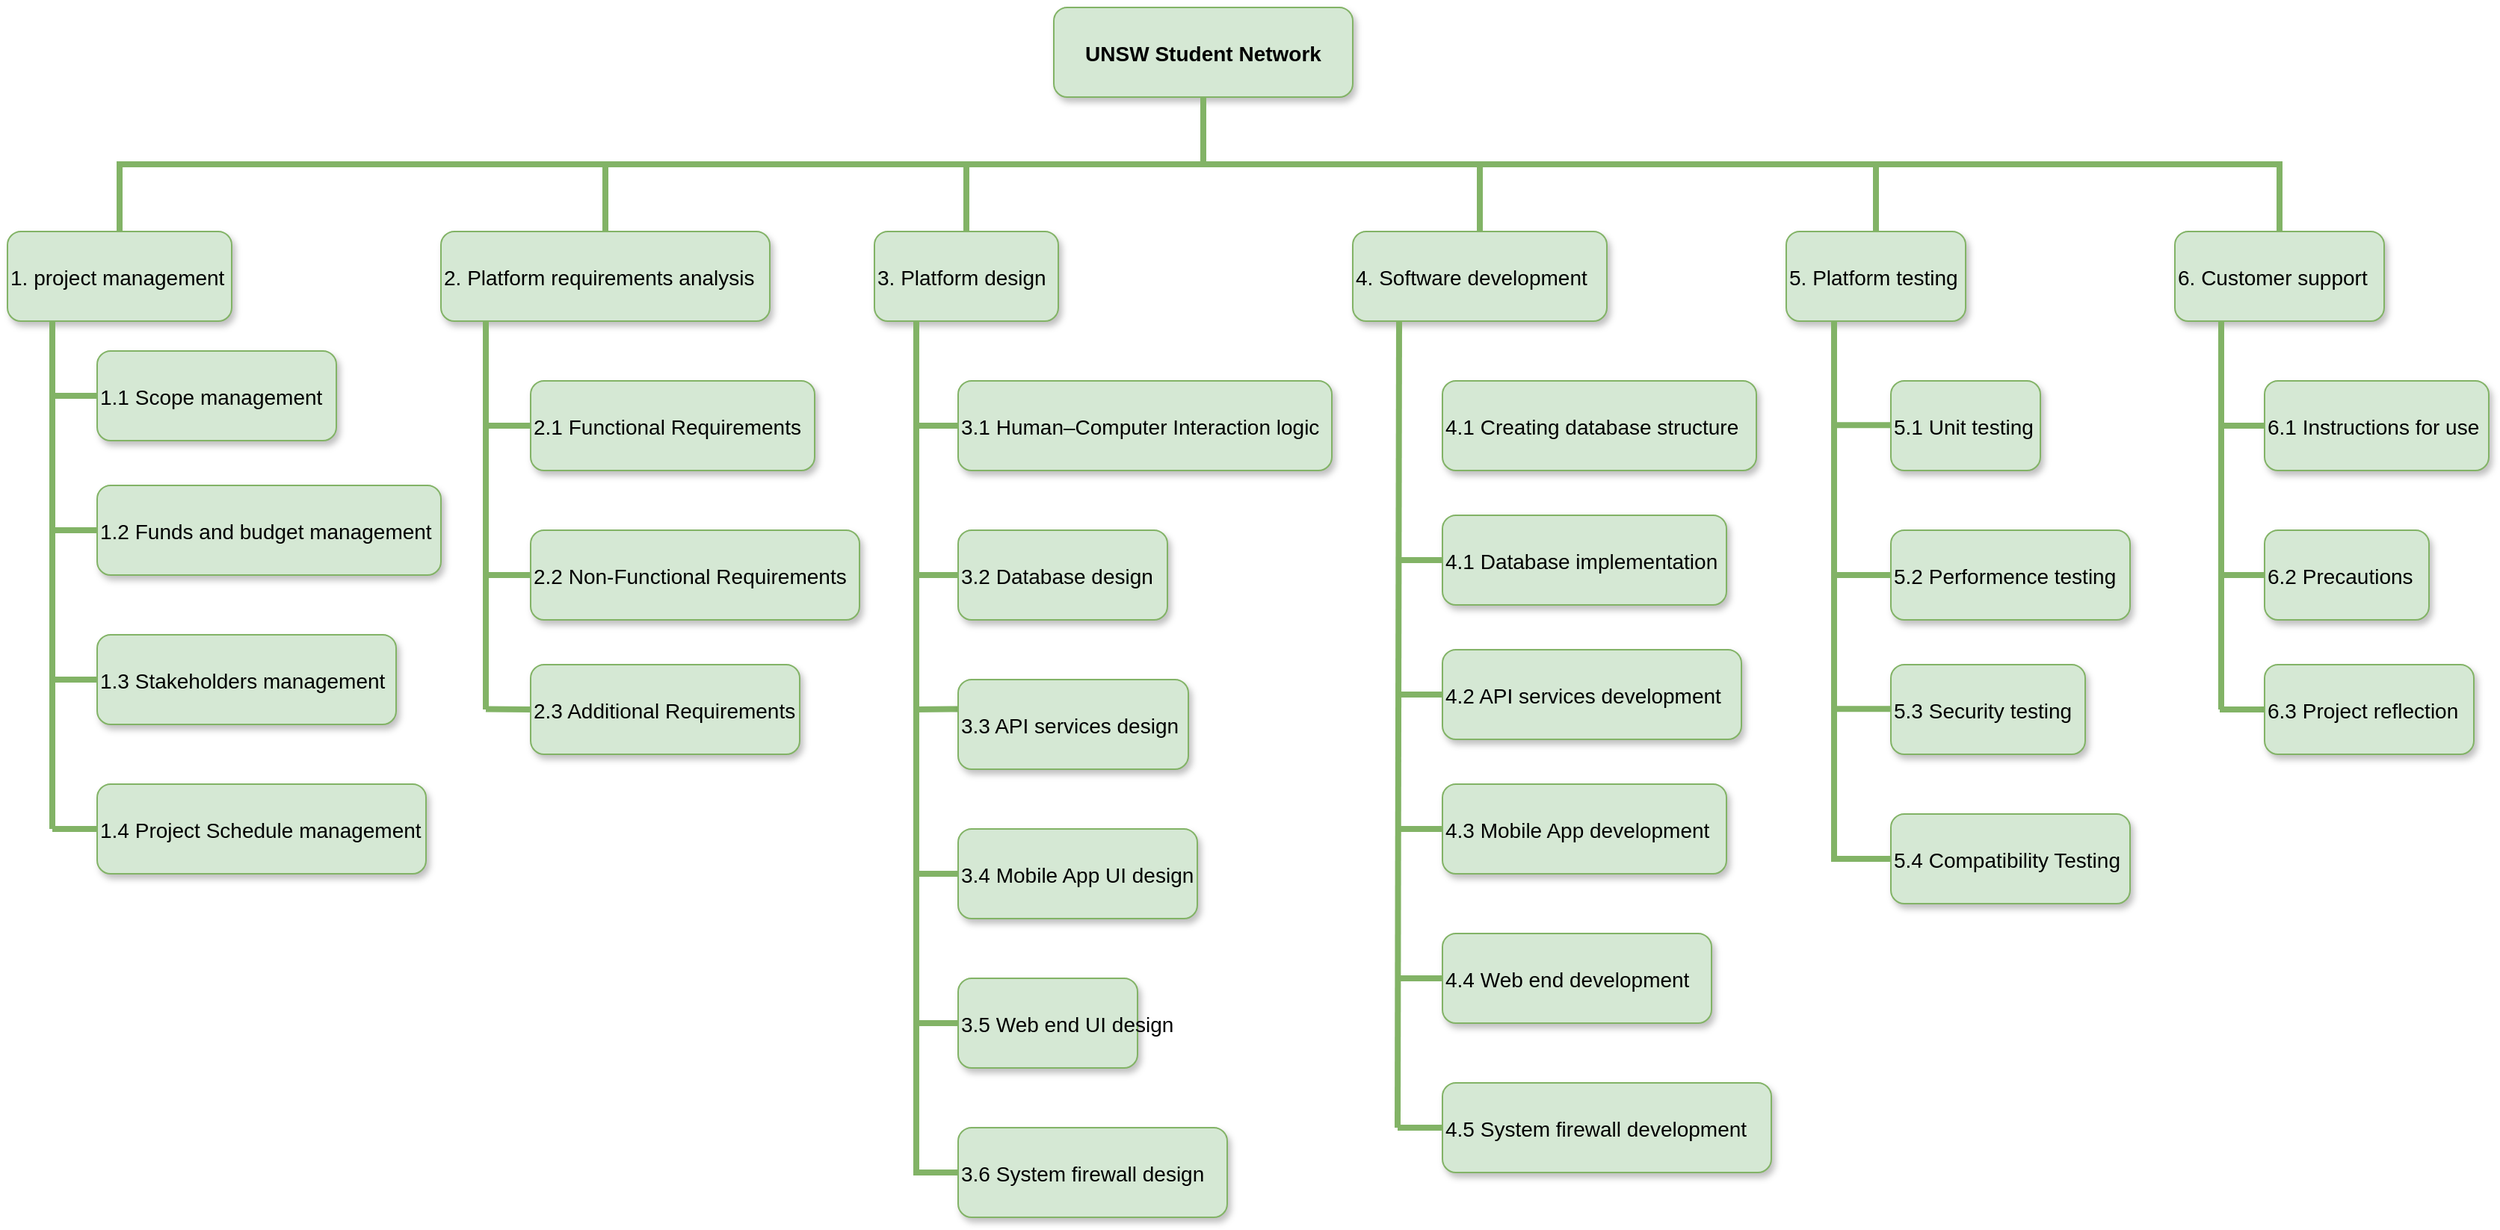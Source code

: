 <mxfile version="21.8.2" type="github">
  <diagram name="Page-1" id="97916047-d0de-89f5-080d-49f4d83e522f">
    <mxGraphModel dx="1134" dy="717" grid="1" gridSize="10" guides="1" tooltips="1" connect="1" arrows="1" fold="1" page="1" pageScale="1.5" pageWidth="1169" pageHeight="827" background="none" math="0" shadow="0">
      <root>
        <mxCell id="0" />
        <mxCell id="1" parent="0" />
        <mxCell id="2" value="UNSW Student Network" style="rounded=1;fillColor=#d5e8d4;strokeColor=#82b366;shadow=1;fontStyle=1;fontSize=14;align=center;" parent="1" vertex="1">
          <mxGeometry x="710" y="180" width="200" height="60" as="geometry" />
        </mxCell>
        <mxCell id="5" value="3. Platform design" style="rounded=1;fillColor=#d5e8d4;strokeColor=#82b366;shadow=1;fontStyle=0;fontSize=14;align=left;" parent="1" vertex="1">
          <mxGeometry x="590" y="330" width="123" height="60" as="geometry" />
        </mxCell>
        <mxCell id="6" value="1. project management" style="rounded=1;fillColor=#d5e8d4;strokeColor=#82b366;shadow=1;fontStyle=0;fontSize=14;align=left;" parent="1" vertex="1">
          <mxGeometry x="10" y="330" width="150" height="60" as="geometry" />
        </mxCell>
        <mxCell id="spksn7wkr87Tgkmr4TmV-58" value="" style="elbow=vertical;strokeWidth=4;endArrow=none;endFill=0;fontStyle=0;strokeColor=#82b366;fillColor=#d5e8d4;exitX=0.5;exitY=1;exitDx=0;exitDy=0;edgeStyle=orthogonalEdgeStyle;align=left;" parent="1" edge="1">
          <mxGeometry x="22" y="165.5" width="100" height="100" as="geometry">
            <mxPoint x="40" y="390" as="sourcePoint" />
            <mxPoint x="40" y="730" as="targetPoint" />
          </mxGeometry>
        </mxCell>
        <mxCell id="spksn7wkr87Tgkmr4TmV-60" value="1.1 Scope management" style="rounded=1;fillColor=#d5e8d4;strokeColor=#82B366;shadow=1;fontStyle=0;fontSize=14;align=left;" parent="1" vertex="1">
          <mxGeometry x="70" y="410" width="160" height="60" as="geometry" />
        </mxCell>
        <mxCell id="spksn7wkr87Tgkmr4TmV-61" value="" style="endArrow=none;html=1;rounded=1;entryX=0;entryY=0.5;entryDx=0;entryDy=0;strokeColor=#82B366;strokeWidth=4;endFill=0;fontStyle=0;align=left;" parent="1" target="spksn7wkr87Tgkmr4TmV-60" edge="1">
          <mxGeometry width="50" height="50" relative="1" as="geometry">
            <mxPoint x="40" y="440" as="sourcePoint" />
            <mxPoint x="130" y="540" as="targetPoint" />
          </mxGeometry>
        </mxCell>
        <mxCell id="spksn7wkr87Tgkmr4TmV-62" value="1.2 Funds and budget management" style="rounded=1;fillColor=#d5e8d4;strokeColor=#82B366;shadow=1;fontStyle=0;fontSize=14;align=left;" parent="1" vertex="1">
          <mxGeometry x="70" y="500" width="230" height="60" as="geometry" />
        </mxCell>
        <mxCell id="spksn7wkr87Tgkmr4TmV-63" value="" style="endArrow=none;html=1;rounded=1;entryX=0;entryY=0.5;entryDx=0;entryDy=0;strokeColor=#82B366;strokeWidth=4;endFill=0;fontStyle=0;align=left;" parent="1" target="spksn7wkr87Tgkmr4TmV-62" edge="1">
          <mxGeometry width="50" height="50" relative="1" as="geometry">
            <mxPoint x="40" y="530" as="sourcePoint" />
            <mxPoint x="100" y="450" as="targetPoint" />
          </mxGeometry>
        </mxCell>
        <mxCell id="spksn7wkr87Tgkmr4TmV-64" value="1.3 Stakeholders management" style="rounded=1;fillColor=#d5e8d4;strokeColor=#82B366;shadow=1;fontStyle=0;fontSize=14;align=left;" parent="1" vertex="1">
          <mxGeometry x="70" y="600" width="200" height="60" as="geometry" />
        </mxCell>
        <mxCell id="spksn7wkr87Tgkmr4TmV-65" value="" style="endArrow=none;html=1;rounded=1;entryX=0;entryY=0.5;entryDx=0;entryDy=0;strokeColor=#82B366;strokeWidth=4;endFill=0;fontStyle=0;align=left;" parent="1" target="spksn7wkr87Tgkmr4TmV-64" edge="1">
          <mxGeometry width="50" height="50" relative="1" as="geometry">
            <mxPoint x="40" y="630" as="sourcePoint" />
            <mxPoint x="100" y="540" as="targetPoint" />
          </mxGeometry>
        </mxCell>
        <mxCell id="spksn7wkr87Tgkmr4TmV-66" value="1.4 Project Schedule management" style="rounded=1;fillColor=#d5e8d4;strokeColor=#82B366;shadow=1;fontStyle=0;fontSize=14;align=left;" parent="1" vertex="1">
          <mxGeometry x="70" y="700" width="220" height="60" as="geometry" />
        </mxCell>
        <mxCell id="spksn7wkr87Tgkmr4TmV-67" value="" style="endArrow=none;html=1;rounded=1;entryX=0;entryY=0.5;entryDx=0;entryDy=0;strokeColor=#82B366;strokeWidth=4;endFill=0;fontStyle=0;align=left;" parent="1" target="spksn7wkr87Tgkmr4TmV-66" edge="1">
          <mxGeometry width="50" height="50" relative="1" as="geometry">
            <mxPoint x="40" y="730" as="sourcePoint" />
            <mxPoint x="100" y="640" as="targetPoint" />
          </mxGeometry>
        </mxCell>
        <mxCell id="spksn7wkr87Tgkmr4TmV-72" value="" style="endArrow=none;html=1;rounded=1;strokeColor=#82B366;strokeWidth=4;endFill=0;exitX=0.5;exitY=1;exitDx=0;exitDy=0;fontStyle=0;align=left;" parent="1" edge="1">
          <mxGeometry width="50" height="50" relative="1" as="geometry">
            <mxPoint x="618" y="390" as="sourcePoint" />
            <mxPoint x="618" y="960" as="targetPoint" />
          </mxGeometry>
        </mxCell>
        <mxCell id="spksn7wkr87Tgkmr4TmV-74" value="3.5 Web end UI design" style="rounded=1;fillColor=#d5e8d4;strokeColor=#82B366;shadow=1;fontStyle=0;fontSize=14;align=left;" parent="1" vertex="1">
          <mxGeometry x="646" y="830" width="120" height="60" as="geometry" />
        </mxCell>
        <mxCell id="spksn7wkr87Tgkmr4TmV-75" value="3.2 Database design" style="rounded=1;fillColor=#d5e8d4;strokeColor=#82B366;shadow=1;fontStyle=0;fontSize=14;align=left;" parent="1" vertex="1">
          <mxGeometry x="646" y="530" width="140" height="60" as="geometry" />
        </mxCell>
        <mxCell id="spksn7wkr87Tgkmr4TmV-76" value="3.4 Mobile App UI design" style="rounded=1;fillColor=#d5e8d4;strokeColor=#82B366;shadow=1;fontStyle=0;fontSize=14;align=left;" parent="1" vertex="1">
          <mxGeometry x="646" y="730" width="160" height="60" as="geometry" />
        </mxCell>
        <mxCell id="spksn7wkr87Tgkmr4TmV-77" value="2. Platform requirements analysis" style="rounded=1;fillColor=#d5e8d4;strokeColor=#82b366;shadow=1;fontStyle=0;fontSize=14;align=left;" parent="1" vertex="1">
          <mxGeometry x="300" y="330" width="220" height="60" as="geometry" />
        </mxCell>
        <mxCell id="spksn7wkr87Tgkmr4TmV-78" style="edgeStyle=orthogonalEdgeStyle;rounded=0;orthogonalLoop=1;jettySize=auto;html=1;exitX=0.5;exitY=1;exitDx=0;exitDy=0;fontStyle=0;align=left;" parent="1" edge="1">
          <mxGeometry relative="1" as="geometry">
            <mxPoint x="180" y="870" as="sourcePoint" />
            <mxPoint x="180" y="870" as="targetPoint" />
          </mxGeometry>
        </mxCell>
        <mxCell id="spksn7wkr87Tgkmr4TmV-79" value="3.1 Human–Computer Interaction logic" style="rounded=1;fillColor=#d5e8d4;strokeColor=#82B366;shadow=1;fontStyle=0;fontSize=14;align=left;" parent="1" vertex="1">
          <mxGeometry x="646" y="430" width="250" height="60" as="geometry" />
        </mxCell>
        <mxCell id="spksn7wkr87Tgkmr4TmV-80" value="3.6 System firewall design" style="rounded=1;fillColor=#d5e8d4;strokeColor=#82B366;shadow=1;fontStyle=0;fontSize=14;align=left;" parent="1" vertex="1">
          <mxGeometry x="646" y="930" width="180" height="60" as="geometry" />
        </mxCell>
        <mxCell id="spksn7wkr87Tgkmr4TmV-81" value="2.1 Functional Requirements " style="rounded=1;fillColor=#d5e8d4;strokeColor=#82B366;shadow=1;fontStyle=0;fontSize=14;align=left;" parent="1" vertex="1">
          <mxGeometry x="360" y="430" width="190" height="60" as="geometry" />
        </mxCell>
        <mxCell id="spksn7wkr87Tgkmr4TmV-82" value="2.2 Non-Functional Requirements" style="rounded=1;fillColor=#d5e8d4;strokeColor=#82B366;shadow=1;fontStyle=0;fontSize=14;align=left;" parent="1" vertex="1">
          <mxGeometry x="360" y="530" width="220" height="60" as="geometry" />
        </mxCell>
        <mxCell id="spksn7wkr87Tgkmr4TmV-83" value="2.3 Additional Requirements " style="rounded=1;fillColor=#d5e8d4;strokeColor=#82B366;shadow=1;fontStyle=0;fontSize=14;align=left;" parent="1" vertex="1">
          <mxGeometry x="360" y="620" width="180" height="60" as="geometry" />
        </mxCell>
        <mxCell id="spksn7wkr87Tgkmr4TmV-86" value="4. Software development" style="rounded=1;fillColor=#d5e8d4;strokeColor=#82b366;shadow=1;fontStyle=0;fontSize=14;align=left;" parent="1" vertex="1">
          <mxGeometry x="910" y="330" width="170" height="60" as="geometry" />
        </mxCell>
        <mxCell id="spksn7wkr87Tgkmr4TmV-87" value="4.5 System firewall development" style="rounded=1;fillColor=#d5e8d4;strokeColor=#82b366;shadow=1;fontStyle=0;fontSize=14;align=left;" parent="1" vertex="1">
          <mxGeometry x="970" y="900" width="220" height="60" as="geometry" />
        </mxCell>
        <mxCell id="spksn7wkr87Tgkmr4TmV-88" value="" style="endArrow=none;html=1;rounded=1;strokeColor=#82B366;strokeWidth=4;endFill=0;exitX=0.25;exitY=1;exitDx=0;exitDy=0;fontStyle=0;align=left;" parent="1" edge="1">
          <mxGeometry width="50" height="50" relative="1" as="geometry">
            <mxPoint x="330" y="390" as="sourcePoint" />
            <mxPoint x="330" y="650" as="targetPoint" />
          </mxGeometry>
        </mxCell>
        <mxCell id="spksn7wkr87Tgkmr4TmV-94" value="" style="endArrow=none;html=1;rounded=1;strokeColor=#82B366;strokeWidth=4;endFill=0;entryX=0;entryY=0.5;entryDx=0;entryDy=0;fontStyle=0;align=left;" parent="1" target="spksn7wkr87Tgkmr4TmV-82" edge="1">
          <mxGeometry width="50" height="50" relative="1" as="geometry">
            <mxPoint x="330" y="560" as="sourcePoint" />
            <mxPoint x="350" y="570" as="targetPoint" />
          </mxGeometry>
        </mxCell>
        <mxCell id="spksn7wkr87Tgkmr4TmV-95" value="" style="endArrow=none;html=1;rounded=1;entryX=0;entryY=0.5;entryDx=0;entryDy=0;strokeColor=#82B366;strokeWidth=4;endFill=0;fontStyle=0;align=left;" parent="1" target="spksn7wkr87Tgkmr4TmV-81" edge="1">
          <mxGeometry width="50" height="50" relative="1" as="geometry">
            <mxPoint x="330" y="460" as="sourcePoint" />
            <mxPoint x="350" y="470" as="targetPoint" />
          </mxGeometry>
        </mxCell>
        <mxCell id="spksn7wkr87Tgkmr4TmV-96" value="" style="endArrow=none;html=1;rounded=1;strokeColor=#82B366;strokeWidth=4;endFill=0;entryX=0;entryY=0.5;entryDx=0;entryDy=0;fontStyle=0;align=left;" parent="1" target="spksn7wkr87Tgkmr4TmV-83" edge="1">
          <mxGeometry width="50" height="50" relative="1" as="geometry">
            <mxPoint x="330" y="649.71" as="sourcePoint" />
            <mxPoint x="350" y="670" as="targetPoint" />
          </mxGeometry>
        </mxCell>
        <mxCell id="spksn7wkr87Tgkmr4TmV-97" value="4.4 Web end development" style="rounded=1;fillColor=#d5e8d4;strokeColor=#82B366;shadow=1;fontStyle=0;fontSize=14;align=left;" parent="1" vertex="1">
          <mxGeometry x="970" y="800" width="180" height="60" as="geometry" />
        </mxCell>
        <mxCell id="spksn7wkr87Tgkmr4TmV-98" value="" style="endArrow=none;html=1;rounded=1;strokeColor=#82B366;strokeWidth=4;endFill=0;exitX=0.25;exitY=1;exitDx=0;exitDy=0;fontStyle=0;align=left;" parent="1" edge="1">
          <mxGeometry width="50" height="50" relative="1" as="geometry">
            <mxPoint x="941.0" y="390" as="sourcePoint" />
            <mxPoint x="940" y="930" as="targetPoint" />
          </mxGeometry>
        </mxCell>
        <mxCell id="spksn7wkr87Tgkmr4TmV-99" value="4.3 Mobile App development" style="rounded=1;fillColor=#d5e8d4;strokeColor=#82B366;shadow=1;fontStyle=0;fontSize=14;align=left;" parent="1" vertex="1">
          <mxGeometry x="970" y="700" width="190" height="60" as="geometry" />
        </mxCell>
        <mxCell id="spksn7wkr87Tgkmr4TmV-100" value="4.1 Database implementation" style="rounded=1;fillColor=#d5e8d4;strokeColor=#82B366;shadow=1;fontStyle=0;fontSize=14;align=left;" parent="1" vertex="1">
          <mxGeometry x="970" y="520" width="190" height="60" as="geometry" />
        </mxCell>
        <mxCell id="spksn7wkr87Tgkmr4TmV-103" value="5. Platform testing" style="rounded=1;fillColor=#d5e8d4;strokeColor=#82b366;shadow=1;fontStyle=0;fontSize=14;align=left;" parent="1" vertex="1">
          <mxGeometry x="1200" y="330" width="120" height="60" as="geometry" />
        </mxCell>
        <mxCell id="spksn7wkr87Tgkmr4TmV-104" value="5.2 Performence testing" style="rounded=1;fillColor=#d5e8d4;strokeColor=#82b366;shadow=1;fontStyle=0;fontSize=14;align=left;" parent="1" vertex="1">
          <mxGeometry x="1270" y="530" width="160" height="60" as="geometry" />
        </mxCell>
        <mxCell id="spksn7wkr87Tgkmr4TmV-105" value="" style="endArrow=none;html=1;rounded=1;strokeColor=#82B366;strokeWidth=4;endFill=0;exitX=0.25;exitY=1;exitDx=0;exitDy=0;fontStyle=0;align=left;" parent="1" edge="1">
          <mxGeometry width="50" height="50" relative="1" as="geometry">
            <mxPoint x="1232" y="390" as="sourcePoint" />
            <mxPoint x="1232" y="750" as="targetPoint" />
          </mxGeometry>
        </mxCell>
        <mxCell id="spksn7wkr87Tgkmr4TmV-106" value="5.3 Security testing" style="rounded=1;fillColor=#d5e8d4;strokeColor=#82b366;shadow=1;fontStyle=0;fontSize=14;align=left;" parent="1" vertex="1">
          <mxGeometry x="1270" y="620" width="130" height="60" as="geometry" />
        </mxCell>
        <mxCell id="spksn7wkr87Tgkmr4TmV-107" value="5.1 Unit testing" style="rounded=1;fillColor=#d5e8d4;strokeColor=#82b366;shadow=1;fontStyle=0;fontSize=14;align=left;" parent="1" vertex="1">
          <mxGeometry x="1270" y="430" width="100" height="60" as="geometry" />
        </mxCell>
        <mxCell id="spksn7wkr87Tgkmr4TmV-108" value="5.4 Compatibility Testing" style="rounded=1;fillColor=#d5e8d4;strokeColor=#82b366;shadow=1;fontStyle=0;fontSize=14;align=left;" parent="1" vertex="1">
          <mxGeometry x="1270" y="720" width="160" height="60" as="geometry" />
        </mxCell>
        <mxCell id="spksn7wkr87Tgkmr4TmV-111" value="" style="endArrow=none;html=1;rounded=1;entryX=0;entryY=0.5;entryDx=0;entryDy=0;strokeColor=#82B366;strokeWidth=4;endFill=0;fontStyle=0;align=left;" parent="1" target="spksn7wkr87Tgkmr4TmV-79" edge="1">
          <mxGeometry width="50" height="50" relative="1" as="geometry">
            <mxPoint x="616" y="460" as="sourcePoint" />
            <mxPoint x="636" y="470" as="targetPoint" />
          </mxGeometry>
        </mxCell>
        <mxCell id="spksn7wkr87Tgkmr4TmV-112" value="" style="endArrow=none;html=1;rounded=1;entryX=0;entryY=0.5;entryDx=0;entryDy=0;strokeColor=#82B366;strokeWidth=4;endFill=0;fontStyle=0;align=left;" parent="1" target="spksn7wkr87Tgkmr4TmV-75" edge="1">
          <mxGeometry width="50" height="50" relative="1" as="geometry">
            <mxPoint x="616" y="560" as="sourcePoint" />
            <mxPoint x="648" y="550" as="targetPoint" />
          </mxGeometry>
        </mxCell>
        <mxCell id="spksn7wkr87Tgkmr4TmV-113" value="" style="endArrow=none;html=1;rounded=1;entryX=0;entryY=0.5;entryDx=0;entryDy=0;strokeColor=#82B366;strokeWidth=4;endFill=0;fontStyle=0;align=left;" parent="1" edge="1">
          <mxGeometry width="50" height="50" relative="1" as="geometry">
            <mxPoint x="616" y="650" as="sourcePoint" />
            <mxPoint x="646" y="649.73" as="targetPoint" />
          </mxGeometry>
        </mxCell>
        <mxCell id="spksn7wkr87Tgkmr4TmV-127" value="6. Customer support" style="rounded=1;fillColor=#d5e8d4;strokeColor=#82b366;shadow=1;fontStyle=0;fontSize=14;align=left;" parent="1" vertex="1">
          <mxGeometry x="1460" y="330" width="140" height="60" as="geometry" />
        </mxCell>
        <mxCell id="spksn7wkr87Tgkmr4TmV-129" value="6.1 Instructions for use" style="rounded=1;fillColor=#d5e8d4;strokeColor=#82B366;shadow=1;fontStyle=0;fontSize=14;align=left;" parent="1" vertex="1">
          <mxGeometry x="1520" y="430" width="150" height="60" as="geometry" />
        </mxCell>
        <mxCell id="spksn7wkr87Tgkmr4TmV-130" value="" style="endArrow=none;html=1;rounded=1;strokeColor=#82B366;strokeWidth=4;endFill=0;exitX=0.25;exitY=1;exitDx=0;exitDy=0;fontStyle=0;align=left;" parent="1" edge="1">
          <mxGeometry width="50" height="50" relative="1" as="geometry">
            <mxPoint x="1491.0" y="390" as="sourcePoint" />
            <mxPoint x="1491" y="650" as="targetPoint" />
          </mxGeometry>
        </mxCell>
        <mxCell id="spksn7wkr87Tgkmr4TmV-131" value="6.2 Precautions " style="rounded=1;fillColor=#d5e8d4;strokeColor=#82B366;shadow=1;fontStyle=0;fontSize=14;align=left;" parent="1" vertex="1">
          <mxGeometry x="1520" y="530" width="110" height="60" as="geometry" />
        </mxCell>
        <mxCell id="spksn7wkr87Tgkmr4TmV-136" value="" style="endArrow=none;html=1;rounded=1;entryX=0;entryY=0.5;entryDx=0;entryDy=0;strokeColor=#82B366;strokeWidth=4;endFill=0;fontStyle=0;align=left;" parent="1" edge="1">
          <mxGeometry width="50" height="50" relative="1" as="geometry">
            <mxPoint x="1490" y="650" as="sourcePoint" />
            <mxPoint x="1520" y="650" as="targetPoint" />
          </mxGeometry>
        </mxCell>
        <mxCell id="spksn7wkr87Tgkmr4TmV-137" value="" style="endArrow=none;html=1;rounded=1;entryX=0;entryY=0.5;entryDx=0;entryDy=0;strokeColor=#82B366;strokeWidth=4;endFill=0;fontStyle=0;align=left;" parent="1" target="spksn7wkr87Tgkmr4TmV-131" edge="1">
          <mxGeometry width="50" height="50" relative="1" as="geometry">
            <mxPoint x="1490" y="560" as="sourcePoint" />
            <mxPoint x="1550" y="880" as="targetPoint" />
          </mxGeometry>
        </mxCell>
        <mxCell id="spksn7wkr87Tgkmr4TmV-138" value="" style="endArrow=none;html=1;rounded=1;entryX=0;entryY=0.5;entryDx=0;entryDy=0;strokeColor=#82B366;strokeWidth=4;endFill=0;fontStyle=0;align=left;" parent="1" target="spksn7wkr87Tgkmr4TmV-129" edge="1">
          <mxGeometry width="50" height="50" relative="1" as="geometry">
            <mxPoint x="1490" y="460" as="sourcePoint" />
            <mxPoint x="1560" y="890" as="targetPoint" />
          </mxGeometry>
        </mxCell>
        <mxCell id="spksn7wkr87Tgkmr4TmV-140" value="" style="endArrow=none;html=1;rounded=1;entryX=0;entryY=0.5;entryDx=0;entryDy=0;strokeColor=#82B366;strokeWidth=4;endFill=0;fontStyle=0;align=left;" parent="1" target="spksn7wkr87Tgkmr4TmV-108" edge="1">
          <mxGeometry width="50" height="50" relative="1" as="geometry">
            <mxPoint x="1230" y="750" as="sourcePoint" />
            <mxPoint x="1300" y="810" as="targetPoint" />
          </mxGeometry>
        </mxCell>
        <mxCell id="spksn7wkr87Tgkmr4TmV-141" value="" style="endArrow=none;html=1;rounded=1;entryX=0;entryY=0.5;entryDx=0;entryDy=0;strokeColor=#82B366;strokeWidth=4;endFill=0;fontStyle=0;align=left;" parent="1" edge="1">
          <mxGeometry width="50" height="50" relative="1" as="geometry">
            <mxPoint x="1230" y="649.64" as="sourcePoint" />
            <mxPoint x="1270" y="649.64" as="targetPoint" />
          </mxGeometry>
        </mxCell>
        <mxCell id="spksn7wkr87Tgkmr4TmV-142" value="" style="endArrow=none;html=1;rounded=1;entryX=0;entryY=0.5;entryDx=0;entryDy=0;strokeColor=#82B366;strokeWidth=4;endFill=0;fontStyle=0;align=left;" parent="1" edge="1">
          <mxGeometry width="50" height="50" relative="1" as="geometry">
            <mxPoint x="1230" y="560" as="sourcePoint" />
            <mxPoint x="1270" y="560" as="targetPoint" />
          </mxGeometry>
        </mxCell>
        <mxCell id="spksn7wkr87Tgkmr4TmV-143" value="" style="endArrow=none;html=1;rounded=1;entryX=0;entryY=0.5;entryDx=0;entryDy=0;strokeColor=#82B366;strokeWidth=4;endFill=0;fontStyle=0;align=left;" parent="1" edge="1">
          <mxGeometry width="50" height="50" relative="1" as="geometry">
            <mxPoint x="1230" y="459.64" as="sourcePoint" />
            <mxPoint x="1270" y="459.64" as="targetPoint" />
          </mxGeometry>
        </mxCell>
        <mxCell id="spksn7wkr87Tgkmr4TmV-144" value="6.3 Project reflection" style="rounded=1;fillColor=#d5e8d4;strokeColor=#82B366;shadow=1;fontStyle=0;fontSize=14;align=left;" parent="1" vertex="1">
          <mxGeometry x="1520" y="620" width="140" height="60" as="geometry" />
        </mxCell>
        <mxCell id="spksn7wkr87Tgkmr4TmV-146" value="" style="endArrow=none;html=1;rounded=0;strokeColor=#82B366;endFill=0;strokeWidth=4;exitX=0.5;exitY=1;exitDx=0;exitDy=0;entryX=0.5;entryY=0;entryDx=0;entryDy=0;edgeStyle=orthogonalEdgeStyle;align=left;" parent="1" source="2" target="spksn7wkr87Tgkmr4TmV-86" edge="1">
          <mxGeometry width="50" height="50" relative="1" as="geometry">
            <mxPoint x="1050" y="330" as="sourcePoint" />
            <mxPoint x="1100" y="280" as="targetPoint" />
          </mxGeometry>
        </mxCell>
        <mxCell id="spksn7wkr87Tgkmr4TmV-147" value="" style="endArrow=none;html=1;rounded=0;strokeColor=#82B366;endFill=0;strokeWidth=4;exitX=0.5;exitY=1;exitDx=0;exitDy=0;entryX=0.5;entryY=0;entryDx=0;entryDy=0;edgeStyle=orthogonalEdgeStyle;align=left;" parent="1" source="2" target="6" edge="1">
          <mxGeometry width="50" height="50" relative="1" as="geometry">
            <mxPoint x="860" y="250" as="sourcePoint" />
            <mxPoint x="1000" y="450" as="targetPoint" />
          </mxGeometry>
        </mxCell>
        <mxCell id="spksn7wkr87Tgkmr4TmV-149" value="" style="endArrow=none;html=1;rounded=0;strokeColor=#82B366;endFill=0;strokeWidth=4;exitX=0.5;exitY=1;exitDx=0;exitDy=0;entryX=0.5;entryY=0;entryDx=0;entryDy=0;edgeStyle=orthogonalEdgeStyle;align=left;" parent="1" source="2" target="spksn7wkr87Tgkmr4TmV-77" edge="1">
          <mxGeometry width="50" height="50" relative="1" as="geometry">
            <mxPoint x="860" y="250" as="sourcePoint" />
            <mxPoint x="120" y="450" as="targetPoint" />
          </mxGeometry>
        </mxCell>
        <mxCell id="spksn7wkr87Tgkmr4TmV-150" value="" style="endArrow=none;html=1;rounded=0;strokeColor=#82B366;endFill=0;strokeWidth=4;exitX=0.5;exitY=1;exitDx=0;exitDy=0;entryX=0.5;entryY=0;entryDx=0;entryDy=0;edgeStyle=orthogonalEdgeStyle;align=left;" parent="1" source="2" target="5" edge="1">
          <mxGeometry width="50" height="50" relative="1" as="geometry">
            <mxPoint x="870" y="260" as="sourcePoint" />
            <mxPoint x="130" y="460" as="targetPoint" />
          </mxGeometry>
        </mxCell>
        <mxCell id="spksn7wkr87Tgkmr4TmV-151" value="" style="endArrow=none;html=1;rounded=0;strokeColor=#82B366;endFill=0;strokeWidth=4;exitX=0.5;exitY=1;exitDx=0;exitDy=0;entryX=0.5;entryY=0;entryDx=0;entryDy=0;edgeStyle=orthogonalEdgeStyle;align=left;" parent="1" source="2" target="spksn7wkr87Tgkmr4TmV-103" edge="1">
          <mxGeometry width="50" height="50" relative="1" as="geometry">
            <mxPoint x="880" y="270" as="sourcePoint" />
            <mxPoint x="140" y="470" as="targetPoint" />
          </mxGeometry>
        </mxCell>
        <mxCell id="spksn7wkr87Tgkmr4TmV-152" value="" style="endArrow=none;html=1;rounded=0;strokeColor=#82B366;endFill=0;strokeWidth=4;exitX=0.5;exitY=1;exitDx=0;exitDy=0;entryX=0.5;entryY=0;entryDx=0;entryDy=0;edgeStyle=orthogonalEdgeStyle;align=left;" parent="1" source="2" target="spksn7wkr87Tgkmr4TmV-127" edge="1">
          <mxGeometry width="50" height="50" relative="1" as="geometry">
            <mxPoint x="890" y="280" as="sourcePoint" />
            <mxPoint x="150" y="480" as="targetPoint" />
          </mxGeometry>
        </mxCell>
        <mxCell id="HMT50Ie3Nu9b8irFiOJ8-7" value="" style="endArrow=none;html=1;rounded=1;entryX=0;entryY=0.5;entryDx=0;entryDy=0;strokeColor=#82B366;strokeWidth=4;endFill=0;fontStyle=0;align=left;" edge="1" parent="1" target="spksn7wkr87Tgkmr4TmV-76">
          <mxGeometry width="50" height="50" relative="1" as="geometry">
            <mxPoint x="616" y="760" as="sourcePoint" />
            <mxPoint x="583" y="770" as="targetPoint" />
          </mxGeometry>
        </mxCell>
        <mxCell id="HMT50Ie3Nu9b8irFiOJ8-8" value="" style="endArrow=none;html=1;rounded=1;entryX=0;entryY=0.5;entryDx=0;entryDy=0;strokeColor=#82B366;strokeWidth=4;endFill=0;fontStyle=0;align=left;" edge="1" parent="1" target="spksn7wkr87Tgkmr4TmV-74">
          <mxGeometry width="50" height="50" relative="1" as="geometry">
            <mxPoint x="616" y="860" as="sourcePoint" />
            <mxPoint x="666" y="669.73" as="targetPoint" />
          </mxGeometry>
        </mxCell>
        <mxCell id="HMT50Ie3Nu9b8irFiOJ8-9" value="" style="endArrow=none;html=1;rounded=1;entryX=0;entryY=0.5;entryDx=0;entryDy=0;strokeColor=#82B366;strokeWidth=4;endFill=0;fontStyle=0;align=left;" edge="1" parent="1" target="spksn7wkr87Tgkmr4TmV-80">
          <mxGeometry width="50" height="50" relative="1" as="geometry">
            <mxPoint x="616" y="960" as="sourcePoint" />
            <mxPoint x="676" y="679.73" as="targetPoint" />
          </mxGeometry>
        </mxCell>
        <mxCell id="HMT50Ie3Nu9b8irFiOJ8-10" value="3.3 API services design" style="rounded=1;fillColor=#d5e8d4;strokeColor=#82B366;shadow=1;fontStyle=0;fontSize=14;align=left;" vertex="1" parent="1">
          <mxGeometry x="646" y="630" width="154" height="60" as="geometry" />
        </mxCell>
        <mxCell id="HMT50Ie3Nu9b8irFiOJ8-11" value="4.2 API services development" style="rounded=1;fillColor=#d5e8d4;strokeColor=#82B366;shadow=1;fontStyle=0;fontSize=14;align=left;" vertex="1" parent="1">
          <mxGeometry x="970" y="610" width="200" height="60" as="geometry" />
        </mxCell>
        <mxCell id="HMT50Ie3Nu9b8irFiOJ8-12" value="" style="endArrow=none;html=1;rounded=1;entryX=0;entryY=0.5;entryDx=0;entryDy=0;strokeColor=#82B366;strokeWidth=4;endFill=0;fontStyle=0;align=left;" edge="1" parent="1" target="spksn7wkr87Tgkmr4TmV-100">
          <mxGeometry width="50" height="50" relative="1" as="geometry">
            <mxPoint x="940" y="550" as="sourcePoint" />
            <mxPoint x="656" y="660" as="targetPoint" />
          </mxGeometry>
        </mxCell>
        <mxCell id="HMT50Ie3Nu9b8irFiOJ8-14" value="" style="endArrow=none;html=1;rounded=1;entryX=0;entryY=0.5;entryDx=0;entryDy=0;strokeColor=#82B366;strokeWidth=4;endFill=0;fontStyle=0;align=left;" edge="1" parent="1" target="HMT50Ie3Nu9b8irFiOJ8-11">
          <mxGeometry width="50" height="50" relative="1" as="geometry">
            <mxPoint x="940" y="640" as="sourcePoint" />
            <mxPoint x="980" y="560" as="targetPoint" />
          </mxGeometry>
        </mxCell>
        <mxCell id="HMT50Ie3Nu9b8irFiOJ8-15" value="" style="endArrow=none;html=1;rounded=1;entryX=0;entryY=0.5;entryDx=0;entryDy=0;strokeColor=#82B366;strokeWidth=4;endFill=0;fontStyle=0;align=left;" edge="1" parent="1" target="spksn7wkr87Tgkmr4TmV-99">
          <mxGeometry width="50" height="50" relative="1" as="geometry">
            <mxPoint x="940" y="730" as="sourcePoint" />
            <mxPoint x="990" y="570" as="targetPoint" />
          </mxGeometry>
        </mxCell>
        <mxCell id="HMT50Ie3Nu9b8irFiOJ8-16" value="" style="endArrow=none;html=1;rounded=1;entryX=0;entryY=0.5;entryDx=0;entryDy=0;strokeColor=#82B366;strokeWidth=4;endFill=0;fontStyle=0;align=left;" edge="1" parent="1" target="spksn7wkr87Tgkmr4TmV-97">
          <mxGeometry width="50" height="50" relative="1" as="geometry">
            <mxPoint x="940" y="830" as="sourcePoint" />
            <mxPoint x="1000" y="580" as="targetPoint" />
          </mxGeometry>
        </mxCell>
        <mxCell id="HMT50Ie3Nu9b8irFiOJ8-17" value="" style="endArrow=none;html=1;rounded=1;entryX=0;entryY=0.5;entryDx=0;entryDy=0;strokeColor=#82B366;strokeWidth=4;endFill=0;fontStyle=0;align=left;" edge="1" parent="1" target="spksn7wkr87Tgkmr4TmV-87">
          <mxGeometry width="50" height="50" relative="1" as="geometry">
            <mxPoint x="940" y="930" as="sourcePoint" />
            <mxPoint x="1010" y="590" as="targetPoint" />
          </mxGeometry>
        </mxCell>
        <mxCell id="HMT50Ie3Nu9b8irFiOJ8-18" value="4.1 Creating database structure" style="rounded=1;fillColor=#d5e8d4;strokeColor=#82B366;shadow=1;fontStyle=0;fontSize=14;align=left;" vertex="1" parent="1">
          <mxGeometry x="970" y="430" width="210" height="60" as="geometry" />
        </mxCell>
      </root>
    </mxGraphModel>
  </diagram>
</mxfile>

